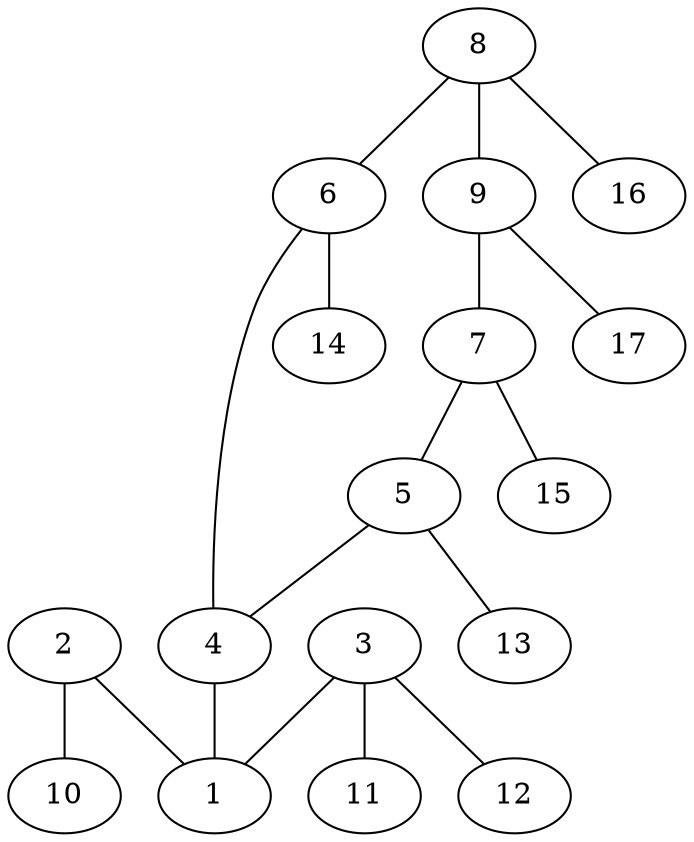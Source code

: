 graph molecule_1078 {
	1	 [chem=C];
	2	 [chem=N];
	2 -- 1	 [valence=2];
	10	 [chem=H];
	2 -- 10	 [valence=1];
	3	 [chem=N];
	3 -- 1	 [valence=1];
	11	 [chem=H];
	3 -- 11	 [valence=1];
	12	 [chem=H];
	3 -- 12	 [valence=1];
	4	 [chem=C];
	4 -- 1	 [valence=1];
	5	 [chem=C];
	5 -- 4	 [valence=2];
	13	 [chem=H];
	5 -- 13	 [valence=1];
	6	 [chem=C];
	6 -- 4	 [valence=1];
	14	 [chem=H];
	6 -- 14	 [valence=1];
	7	 [chem=C];
	7 -- 5	 [valence=1];
	15	 [chem=H];
	7 -- 15	 [valence=1];
	8	 [chem=C];
	8 -- 6	 [valence=2];
	9	 [chem=C];
	8 -- 9	 [valence=1];
	16	 [chem=H];
	8 -- 16	 [valence=1];
	9 -- 7	 [valence=2];
	17	 [chem=H];
	9 -- 17	 [valence=1];
}
